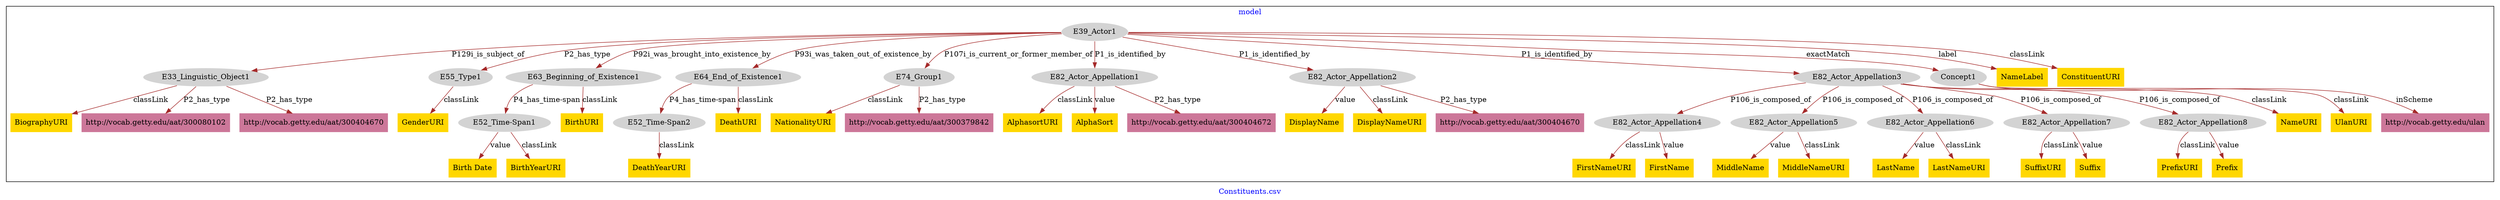 digraph n0 {
fontcolor="blue"
remincross="true"
label="Constituents.csv"
subgraph cluster {
label="model"
n2[style="filled",color="white",fillcolor="lightgray",label="E39_Actor1"];
n3[style="filled",color="white",fillcolor="lightgray",label="E33_Linguistic_Object1"];
n4[style="filled",color="white",fillcolor="lightgray",label="E55_Type1"];
n5[style="filled",color="white",fillcolor="lightgray",label="E63_Beginning_of_Existence1"];
n6[style="filled",color="white",fillcolor="lightgray",label="E64_End_of_Existence1"];
n7[style="filled",color="white",fillcolor="lightgray",label="E74_Group1"];
n8[style="filled",color="white",fillcolor="lightgray",label="E82_Actor_Appellation1"];
n9[style="filled",color="white",fillcolor="lightgray",label="E82_Actor_Appellation2"];
n10[style="filled",color="white",fillcolor="lightgray",label="E82_Actor_Appellation3"];
n11[style="filled",color="white",fillcolor="lightgray",label="Concept1"];
n12[style="filled",color="white",fillcolor="lightgray",label="E52_Time-Span1"];
n13[style="filled",color="white",fillcolor="lightgray",label="E52_Time-Span2"];
n14[style="filled",color="white",fillcolor="lightgray",label="E82_Actor_Appellation4"];
n15[style="filled",color="white",fillcolor="lightgray",label="E82_Actor_Appellation5"];
n16[style="filled",color="white",fillcolor="lightgray",label="E82_Actor_Appellation6"];
n17[style="filled",color="white",fillcolor="lightgray",label="E82_Actor_Appellation7"];
n18[style="filled",color="white",fillcolor="lightgray",label="E82_Actor_Appellation8"];
n19[shape="plaintext",style="filled",fillcolor="gold",label="MiddleName"];
n20[shape="plaintext",style="filled",fillcolor="gold",label="DeathURI"];
n21[shape="plaintext",style="filled",fillcolor="gold",label="SuffixURI"];
n22[shape="plaintext",style="filled",fillcolor="gold",label="Suffix"];
n23[shape="plaintext",style="filled",fillcolor="gold",label="AlphasortURI"];
n24[shape="plaintext",style="filled",fillcolor="gold",label="Birth Date"];
n25[shape="plaintext",style="filled",fillcolor="gold",label="GenderURI"];
n26[shape="plaintext",style="filled",fillcolor="gold",label="PrefixURI"];
n27[shape="plaintext",style="filled",fillcolor="gold",label="AlphaSort"];
n28[shape="plaintext",style="filled",fillcolor="gold",label="NameLabel"];
n29[shape="plaintext",style="filled",fillcolor="gold",label="UlanURI"];
n30[shape="plaintext",style="filled",fillcolor="gold",label="BirthYearURI"];
n31[shape="plaintext",style="filled",fillcolor="gold",label="LastName"];
n32[shape="plaintext",style="filled",fillcolor="gold",label="FirstNameURI"];
n33[shape="plaintext",style="filled",fillcolor="gold",label="MiddleNameURI"];
n34[shape="plaintext",style="filled",fillcolor="gold",label="LastNameURI"];
n35[shape="plaintext",style="filled",fillcolor="gold",label="ConstituentURI"];
n36[shape="plaintext",style="filled",fillcolor="gold",label="BiographyURI"];
n37[shape="plaintext",style="filled",fillcolor="gold",label="DisplayName"];
n38[shape="plaintext",style="filled",fillcolor="gold",label="NationalityURI"];
n39[shape="plaintext",style="filled",fillcolor="gold",label="BirthURI"];
n40[shape="plaintext",style="filled",fillcolor="gold",label="FirstName"];
n41[shape="plaintext",style="filled",fillcolor="gold",label="NameURI"];
n42[shape="plaintext",style="filled",fillcolor="gold",label="DeathYearURI"];
n43[shape="plaintext",style="filled",fillcolor="gold",label="Prefix"];
n44[shape="plaintext",style="filled",fillcolor="gold",label="DisplayNameURI"];
n45[shape="plaintext",style="filled",fillcolor="#CC7799",label="http://vocab.getty.edu/aat/300404672"];
n46[shape="plaintext",style="filled",fillcolor="#CC7799",label="http://vocab.getty.edu/aat/300080102"];
n47[shape="plaintext",style="filled",fillcolor="#CC7799",label="http://vocab.getty.edu/aat/300404670"];
n48[shape="plaintext",style="filled",fillcolor="#CC7799",label="http://vocab.getty.edu/aat/300404670"];
n49[shape="plaintext",style="filled",fillcolor="#CC7799",label="http://vocab.getty.edu/aat/300379842"];
n50[shape="plaintext",style="filled",fillcolor="#CC7799",label="http://vocab.getty.edu/ulan"];
}
n2 -> n3[color="brown",fontcolor="black",label="P129i_is_subject_of"]
n2 -> n4[color="brown",fontcolor="black",label="P2_has_type"]
n2 -> n5[color="brown",fontcolor="black",label="P92i_was_brought_into_existence_by"]
n2 -> n6[color="brown",fontcolor="black",label="P93i_was_taken_out_of_existence_by"]
n2 -> n7[color="brown",fontcolor="black",label="P107i_is_current_or_former_member_of"]
n2 -> n8[color="brown",fontcolor="black",label="P1_is_identified_by"]
n2 -> n9[color="brown",fontcolor="black",label="P1_is_identified_by"]
n2 -> n10[color="brown",fontcolor="black",label="P1_is_identified_by"]
n2 -> n11[color="brown",fontcolor="black",label="exactMatch"]
n5 -> n12[color="brown",fontcolor="black",label="P4_has_time-span"]
n6 -> n13[color="brown",fontcolor="black",label="P4_has_time-span"]
n10 -> n14[color="brown",fontcolor="black",label="P106_is_composed_of"]
n10 -> n15[color="brown",fontcolor="black",label="P106_is_composed_of"]
n10 -> n16[color="brown",fontcolor="black",label="P106_is_composed_of"]
n10 -> n17[color="brown",fontcolor="black",label="P106_is_composed_of"]
n10 -> n18[color="brown",fontcolor="black",label="P106_is_composed_of"]
n15 -> n19[color="brown",fontcolor="black",label="value"]
n6 -> n20[color="brown",fontcolor="black",label="classLink"]
n17 -> n21[color="brown",fontcolor="black",label="classLink"]
n17 -> n22[color="brown",fontcolor="black",label="value"]
n8 -> n23[color="brown",fontcolor="black",label="classLink"]
n12 -> n24[color="brown",fontcolor="black",label="value"]
n4 -> n25[color="brown",fontcolor="black",label="classLink"]
n18 -> n26[color="brown",fontcolor="black",label="classLink"]
n8 -> n27[color="brown",fontcolor="black",label="value"]
n2 -> n28[color="brown",fontcolor="black",label="label"]
n11 -> n29[color="brown",fontcolor="black",label="classLink"]
n12 -> n30[color="brown",fontcolor="black",label="classLink"]
n16 -> n31[color="brown",fontcolor="black",label="value"]
n14 -> n32[color="brown",fontcolor="black",label="classLink"]
n15 -> n33[color="brown",fontcolor="black",label="classLink"]
n16 -> n34[color="brown",fontcolor="black",label="classLink"]
n2 -> n35[color="brown",fontcolor="black",label="classLink"]
n3 -> n36[color="brown",fontcolor="black",label="classLink"]
n9 -> n37[color="brown",fontcolor="black",label="value"]
n7 -> n38[color="brown",fontcolor="black",label="classLink"]
n5 -> n39[color="brown",fontcolor="black",label="classLink"]
n14 -> n40[color="brown",fontcolor="black",label="value"]
n10 -> n41[color="brown",fontcolor="black",label="classLink"]
n13 -> n42[color="brown",fontcolor="black",label="classLink"]
n18 -> n43[color="brown",fontcolor="black",label="value"]
n9 -> n44[color="brown",fontcolor="black",label="classLink"]
n8 -> n45[color="brown",fontcolor="black",label="P2_has_type"]
n3 -> n46[color="brown",fontcolor="black",label="P2_has_type"]
n9 -> n47[color="brown",fontcolor="black",label="P2_has_type"]
n3 -> n48[color="brown",fontcolor="black",label="P2_has_type"]
n7 -> n49[color="brown",fontcolor="black",label="P2_has_type"]
n11 -> n50[color="brown",fontcolor="black",label="inScheme"]
}
